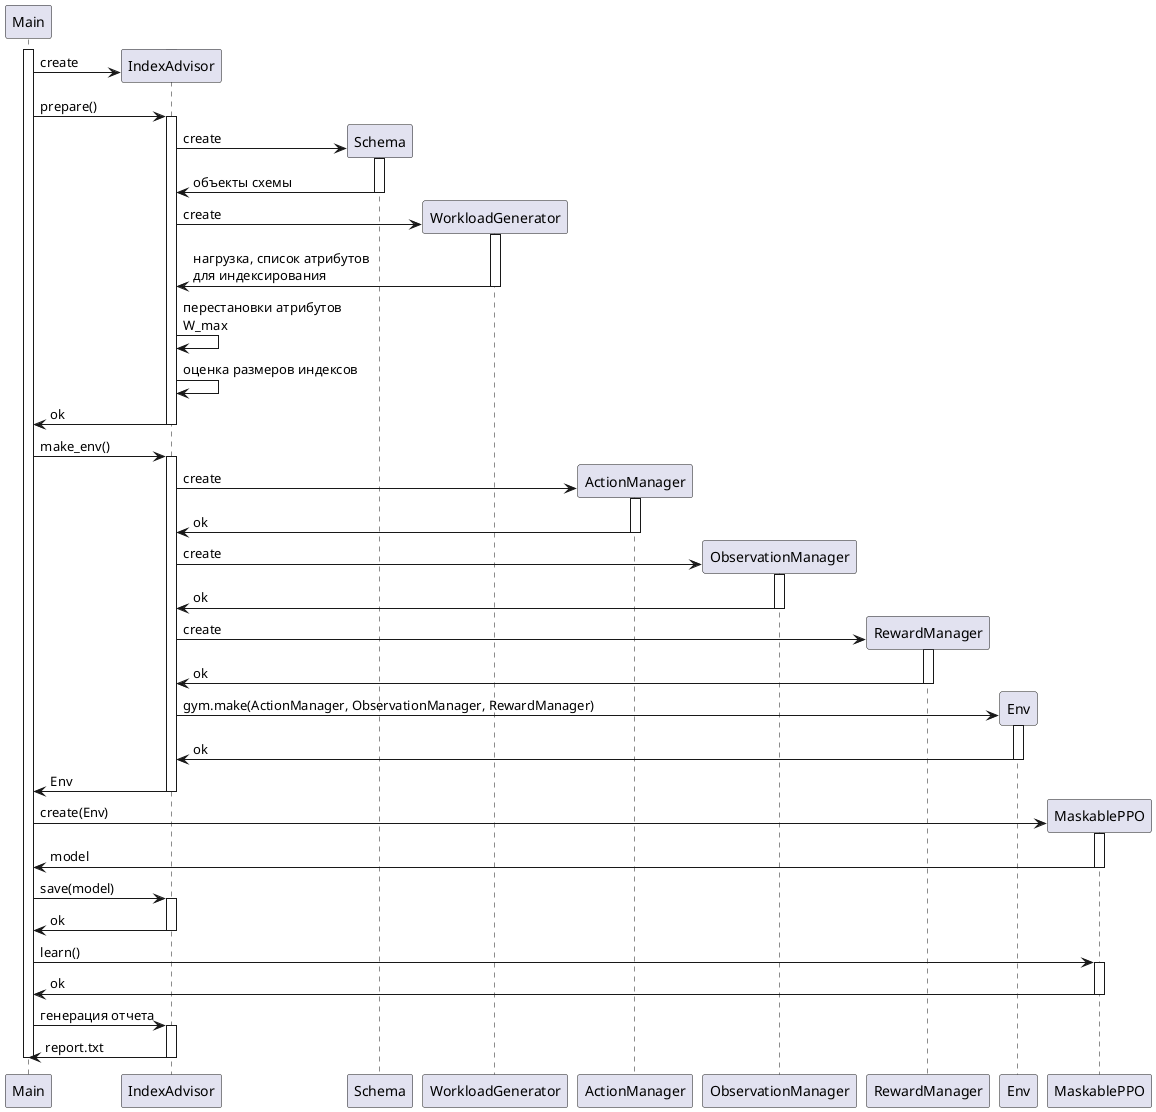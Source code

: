 @startuml
'https://plantuml.com/sequence-diagram

skinparam responseMessageBelowArrow true

participant Main

activate Main

create IndexAdvisor
activate IndexAdvisor
Main -> IndexAdvisor : create
deactivate IndexAdvisor

Main -> IndexAdvisor : prepare()
activate IndexAdvisor

create Schema

IndexAdvisor -> Schema : create
activate Schema
Schema -> IndexAdvisor : объекты схемы
deactivate Schema

create WorkloadGenerator
IndexAdvisor -> WorkloadGenerator : create
activate WorkloadGenerator
WorkloadGenerator -> IndexAdvisor : нагрузка, список атрибутов \nдля индексирования
deactivate WorkloadGenerator

IndexAdvisor -> IndexAdvisor : перестановки атрибутов \nW_max

IndexAdvisor -> IndexAdvisor : оценка размеров индексов

IndexAdvisor -> Main : ok
deactivate IndexAdvisor


Main -> IndexAdvisor : make_env()
activate IndexAdvisor

create ActionManager
IndexAdvisor -> ActionManager : create
activate ActionManager
ActionManager -> IndexAdvisor : ok
deactivate ActionManager

create ObservationManager
IndexAdvisor -> ObservationManager : create
activate ObservationManager
ObservationManager -> IndexAdvisor : ok
deactivate ObservationManager

create RewardManager
IndexAdvisor -> RewardManager : create
activate RewardManager
RewardManager -> IndexAdvisor : ok
deactivate RewardManager

create Env
IndexAdvisor -> Env : gym.make(ActionManager, ObservationManager, RewardManager)
activate Env
Env -> IndexAdvisor : ok
deactivate Env

IndexAdvisor -> Main : Env
deactivate IndexAdvisor

create MaskablePPO
Main -> MaskablePPO : create(Env)
activate MaskablePPO
MaskablePPO -> Main : model
deactivate MaskablePPO

Main -> IndexAdvisor : save(model)
activate IndexAdvisor
IndexAdvisor -> Main : ok
deactivate IndexAdvisor

Main -> MaskablePPO : learn()
activate MaskablePPO
MaskablePPO -> Main : ok
deactivate MaskablePPO

Main -> IndexAdvisor : генерация отчета
activate IndexAdvisor
IndexAdvisor -> Main : report.txt
deactivate IndexAdvisor

deactivate Main

@enduml
